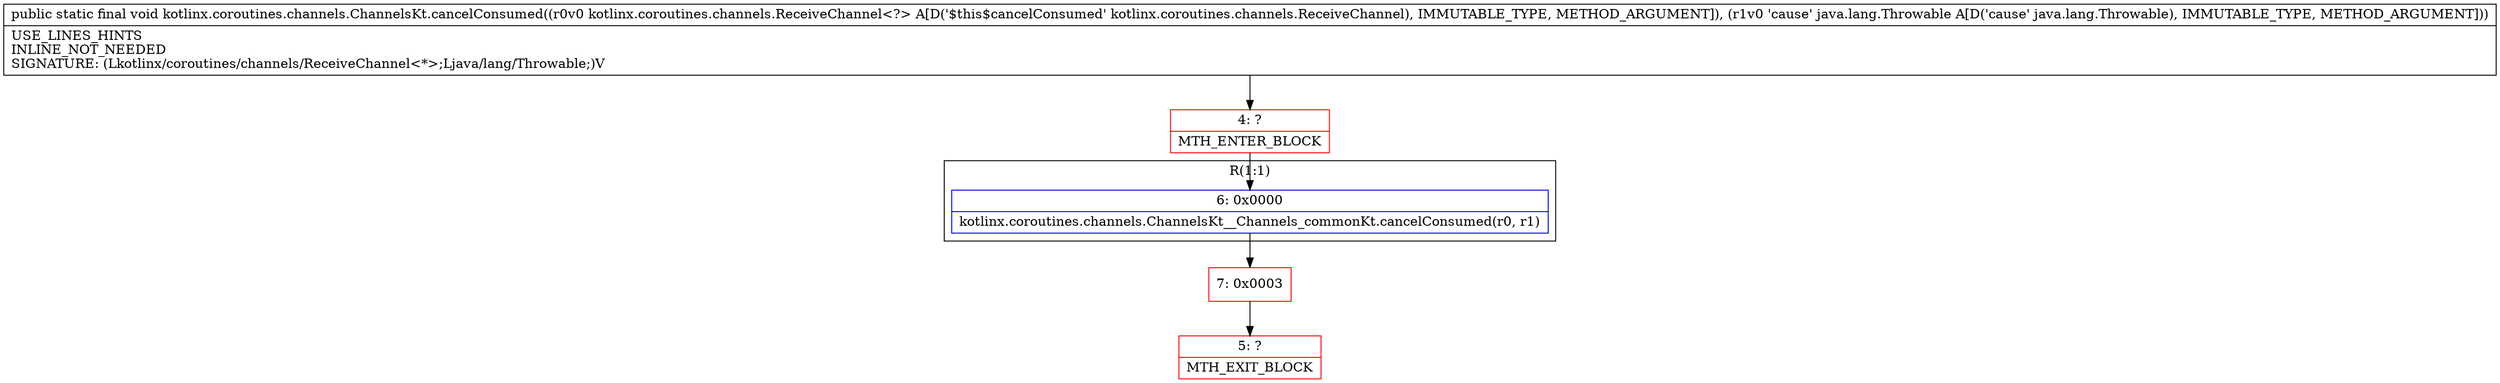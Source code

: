 digraph "CFG forkotlinx.coroutines.channels.ChannelsKt.cancelConsumed(Lkotlinx\/coroutines\/channels\/ReceiveChannel;Ljava\/lang\/Throwable;)V" {
subgraph cluster_Region_165176345 {
label = "R(1:1)";
node [shape=record,color=blue];
Node_6 [shape=record,label="{6\:\ 0x0000|kotlinx.coroutines.channels.ChannelsKt__Channels_commonKt.cancelConsumed(r0, r1)\l}"];
}
Node_4 [shape=record,color=red,label="{4\:\ ?|MTH_ENTER_BLOCK\l}"];
Node_7 [shape=record,color=red,label="{7\:\ 0x0003}"];
Node_5 [shape=record,color=red,label="{5\:\ ?|MTH_EXIT_BLOCK\l}"];
MethodNode[shape=record,label="{public static final void kotlinx.coroutines.channels.ChannelsKt.cancelConsumed((r0v0 kotlinx.coroutines.channels.ReceiveChannel\<?\> A[D('$this$cancelConsumed' kotlinx.coroutines.channels.ReceiveChannel), IMMUTABLE_TYPE, METHOD_ARGUMENT]), (r1v0 'cause' java.lang.Throwable A[D('cause' java.lang.Throwable), IMMUTABLE_TYPE, METHOD_ARGUMENT]))  | USE_LINES_HINTS\lINLINE_NOT_NEEDED\lSIGNATURE: (Lkotlinx\/coroutines\/channels\/ReceiveChannel\<*\>;Ljava\/lang\/Throwable;)V\l}"];
MethodNode -> Node_4;Node_6 -> Node_7;
Node_4 -> Node_6;
Node_7 -> Node_5;
}


